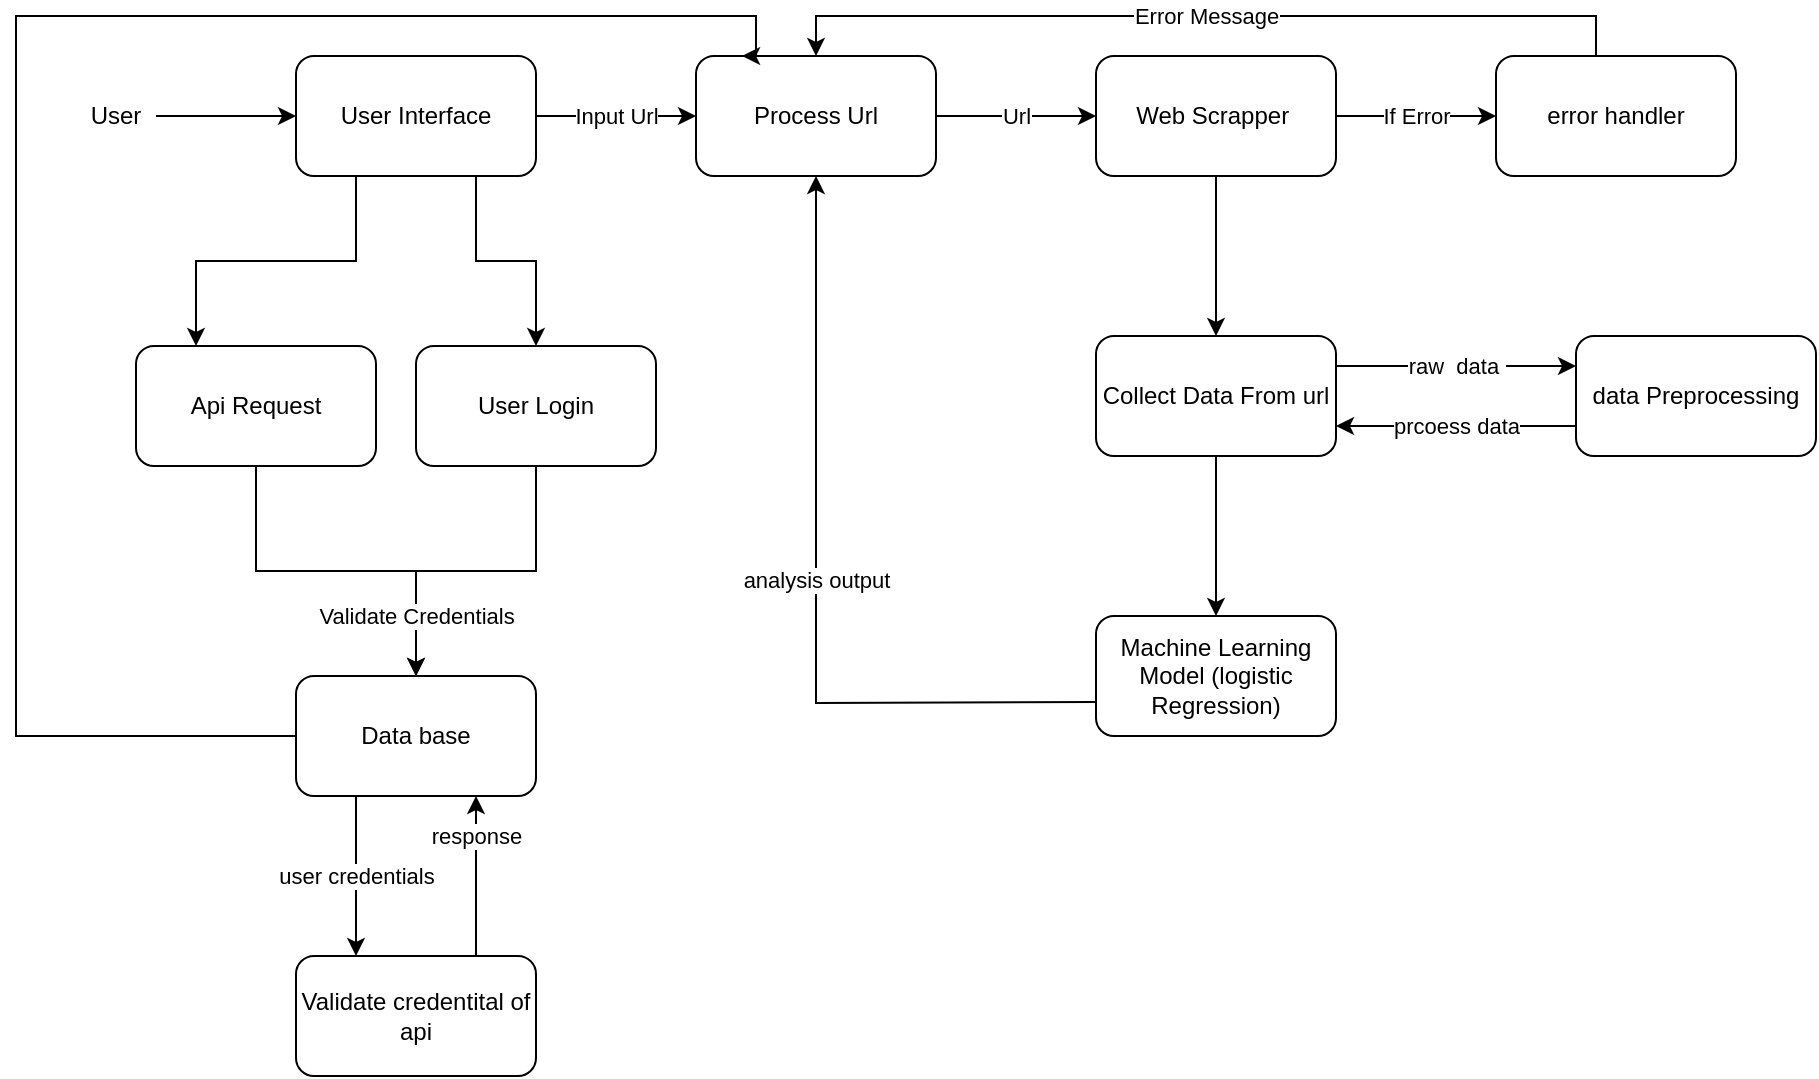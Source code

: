 <mxfile version="12.2.4" pages="1"><diagram id="moVP3PnjCTc4ZiVtYJZ_" name="Page-1"><mxGraphModel dx="506" dy="448" grid="1" gridSize="10" guides="1" tooltips="1" connect="1" arrows="1" fold="1" page="1" pageScale="1" pageWidth="850" pageHeight="1100" math="0" shadow="0"><root><mxCell id="0"/><mxCell id="1" parent="0"/><mxCell id="4" value="" style="edgeStyle=orthogonalEdgeStyle;rounded=0;orthogonalLoop=1;jettySize=auto;html=1;" parent="1" source="2" edge="1"><mxGeometry relative="1" as="geometry"><mxPoint x="210" y="200" as="targetPoint"/></mxGeometry></mxCell><mxCell id="2" value="User" style="text;html=1;strokeColor=none;fillColor=none;align=center;verticalAlign=middle;whiteSpace=wrap;rounded=0;" parent="1" vertex="1"><mxGeometry x="100" y="190" width="40" height="20" as="geometry"/></mxCell><mxCell id="7" value="Input Url" style="edgeStyle=orthogonalEdgeStyle;rounded=0;orthogonalLoop=1;jettySize=auto;html=1;" parent="1" source="5" target="6" edge="1"><mxGeometry relative="1" as="geometry"><Array as="points"><mxPoint x="380" y="200"/><mxPoint x="380" y="200"/></Array></mxGeometry></mxCell><mxCell id="23" value="" style="edgeStyle=orthogonalEdgeStyle;rounded=0;orthogonalLoop=1;jettySize=auto;html=1;exitX=0.25;exitY=1;exitDx=0;exitDy=0;entryX=0.25;entryY=0;entryDx=0;entryDy=0;" parent="1" source="5" target="22" edge="1"><mxGeometry relative="1" as="geometry"/></mxCell><mxCell id="39" value="" style="edgeStyle=orthogonalEdgeStyle;rounded=0;orthogonalLoop=1;jettySize=auto;html=1;exitX=0.75;exitY=1;exitDx=0;exitDy=0;" parent="1" source="5" target="38" edge="1"><mxGeometry relative="1" as="geometry"/></mxCell><mxCell id="5" value="User Interface" style="rounded=1;whiteSpace=wrap;html=1;" parent="1" vertex="1"><mxGeometry x="210" y="170" width="120" height="60" as="geometry"/></mxCell><mxCell id="41" value="" style="edgeStyle=orthogonalEdgeStyle;rounded=0;orthogonalLoop=1;jettySize=auto;html=1;entryX=0.5;entryY=0;entryDx=0;entryDy=0;" parent="1" source="38" target="24" edge="1"><mxGeometry relative="1" as="geometry"><mxPoint x="330" y="460" as="targetPoint"/></mxGeometry></mxCell><mxCell id="38" value="User Login" style="rounded=1;whiteSpace=wrap;html=1;" parent="1" vertex="1"><mxGeometry x="270" y="315" width="120" height="60" as="geometry"/></mxCell><mxCell id="25" value="Validate Credentials" style="edgeStyle=orthogonalEdgeStyle;rounded=0;orthogonalLoop=1;jettySize=auto;html=1;" parent="1" source="22" target="24" edge="1"><mxGeometry x="0.676" relative="1" as="geometry"><mxPoint as="offset"/></mxGeometry></mxCell><mxCell id="22" value="Api Request" style="rounded=1;whiteSpace=wrap;html=1;" parent="1" vertex="1"><mxGeometry x="130" y="315" width="120" height="60" as="geometry"/></mxCell><mxCell id="10" value="Url" style="edgeStyle=orthogonalEdgeStyle;rounded=0;orthogonalLoop=1;jettySize=auto;html=1;" parent="1" source="6" target="8" edge="1"><mxGeometry relative="1" as="geometry"/></mxCell><mxCell id="6" value="Process Url" style="rounded=1;whiteSpace=wrap;html=1;" parent="1" vertex="1"><mxGeometry x="410" y="170" width="120" height="60" as="geometry"/></mxCell><mxCell id="12" value="" style="edgeStyle=orthogonalEdgeStyle;rounded=0;orthogonalLoop=1;jettySize=auto;html=1;" parent="1" source="8" target="11" edge="1"><mxGeometry relative="1" as="geometry"/></mxCell><mxCell id="14" value="If Error" style="edgeStyle=orthogonalEdgeStyle;rounded=0;orthogonalLoop=1;jettySize=auto;html=1;" parent="1" source="8" target="13" edge="1"><mxGeometry relative="1" as="geometry"/></mxCell><mxCell id="8" value="Web Scrapper&amp;nbsp;" style="rounded=1;whiteSpace=wrap;html=1;" parent="1" vertex="1"><mxGeometry x="610" y="170" width="120" height="60" as="geometry"/></mxCell><mxCell id="15" value="Error Message" style="edgeStyle=orthogonalEdgeStyle;rounded=0;orthogonalLoop=1;jettySize=auto;html=1;entryX=0.5;entryY=0;entryDx=0;entryDy=0;" parent="1" source="13" target="6" edge="1"><mxGeometry relative="1" as="geometry"><mxPoint x="860" y="130" as="targetPoint"/><Array as="points"><mxPoint x="860" y="150"/><mxPoint x="470" y="150"/></Array></mxGeometry></mxCell><mxCell id="13" value="error handler" style="rounded=1;whiteSpace=wrap;html=1;" parent="1" vertex="1"><mxGeometry x="810" y="170" width="120" height="60" as="geometry"/></mxCell><mxCell id="17" value="" style="edgeStyle=orthogonalEdgeStyle;rounded=0;orthogonalLoop=1;jettySize=auto;html=1;" parent="1" source="11" target="16" edge="1"><mxGeometry relative="1" as="geometry"/></mxCell><mxCell id="20" value="raw&amp;nbsp; data&amp;nbsp;" style="edgeStyle=orthogonalEdgeStyle;rounded=0;orthogonalLoop=1;jettySize=auto;html=1;exitX=1;exitY=0.25;exitDx=0;exitDy=0;entryX=0;entryY=0.25;entryDx=0;entryDy=0;" parent="1" source="11" target="19" edge="1"><mxGeometry relative="1" as="geometry"/></mxCell><mxCell id="11" value="Collect Data From url" style="rounded=1;whiteSpace=wrap;html=1;" parent="1" vertex="1"><mxGeometry x="610" y="310" width="120" height="60" as="geometry"/></mxCell><mxCell id="21" value="prcoess data" style="edgeStyle=orthogonalEdgeStyle;rounded=0;orthogonalLoop=1;jettySize=auto;html=1;exitX=0;exitY=0.75;exitDx=0;exitDy=0;entryX=1;entryY=0.75;entryDx=0;entryDy=0;" parent="1" source="19" target="11" edge="1"><mxGeometry relative="1" as="geometry"/></mxCell><mxCell id="19" value="data Preprocessing" style="rounded=1;whiteSpace=wrap;html=1;" parent="1" vertex="1"><mxGeometry x="850" y="310" width="120" height="60" as="geometry"/></mxCell><mxCell id="18" value="analysis output" style="edgeStyle=orthogonalEdgeStyle;rounded=0;orthogonalLoop=1;jettySize=auto;html=1;entryX=0.5;entryY=1;entryDx=0;entryDy=0;" parent="1" target="6" edge="1"><mxGeometry relative="1" as="geometry"><mxPoint x="610" y="493" as="sourcePoint"/><mxPoint x="464" y="242" as="targetPoint"/></mxGeometry></mxCell><mxCell id="16" value="Machine Learning Model (logistic Regression)" style="rounded=1;whiteSpace=wrap;html=1;" parent="1" vertex="1"><mxGeometry x="610" y="450" width="120" height="60" as="geometry"/></mxCell><mxCell id="29" value="" style="edgeStyle=orthogonalEdgeStyle;rounded=0;orthogonalLoop=1;jettySize=auto;html=1;exitX=0;exitY=0.5;exitDx=0;exitDy=0;entryX=0.192;entryY=0;entryDx=0;entryDy=0;entryPerimeter=0;" parent="1" source="24" target="6" edge="1"><mxGeometry relative="1" as="geometry"><mxPoint x="210" y="540" as="sourcePoint"/><mxPoint x="431" y="159" as="targetPoint"/><Array as="points"><mxPoint x="70" y="510"/><mxPoint x="70" y="150"/><mxPoint x="440" y="150"/><mxPoint x="440" y="170"/></Array></mxGeometry></mxCell><mxCell id="31" value="user credentials" style="edgeStyle=orthogonalEdgeStyle;rounded=0;orthogonalLoop=1;jettySize=auto;html=1;exitX=0.25;exitY=1;exitDx=0;exitDy=0;entryX=0.25;entryY=0;entryDx=0;entryDy=0;" parent="1" source="24" target="30" edge="1"><mxGeometry relative="1" as="geometry"/></mxCell><mxCell id="24" value="Data base" style="rounded=1;whiteSpace=wrap;html=1;" parent="1" vertex="1"><mxGeometry x="210" y="480" width="120" height="60" as="geometry"/></mxCell><mxCell id="34" value="response" style="edgeStyle=orthogonalEdgeStyle;rounded=0;orthogonalLoop=1;jettySize=auto;html=1;exitX=0.75;exitY=0;exitDx=0;exitDy=0;entryX=0.75;entryY=1;entryDx=0;entryDy=0;" parent="1" source="30" target="24" edge="1"><mxGeometry x="0.5" relative="1" as="geometry"><mxPoint as="offset"/></mxGeometry></mxCell><mxCell id="30" value="Validate credentital of api" style="rounded=1;whiteSpace=wrap;html=1;" parent="1" vertex="1"><mxGeometry x="210" y="620" width="120" height="60" as="geometry"/></mxCell></root></mxGraphModel></diagram></mxfile>